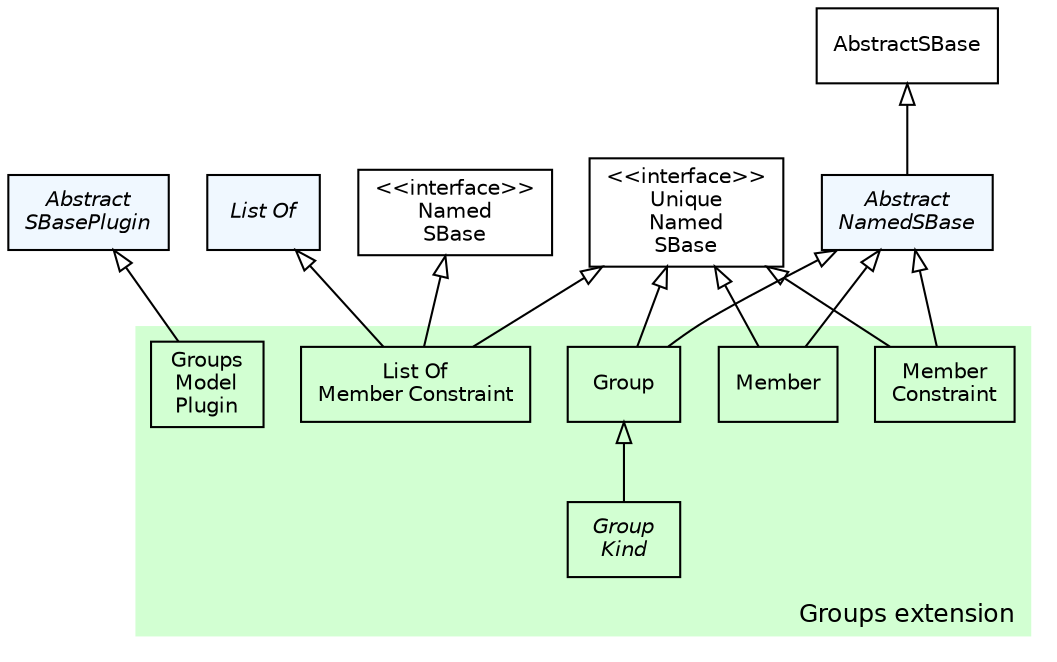 #!/usr/local/bin/dot
#
# dot -Tpdf type_hierarchy.dot -otype_hierarchy.pdf && acroread type_hierarchy.pdf &
# dot -Tpng type_hierarchy.dot -otype_hierarchy.png
#
# $Id$
# $URL$
# $Rev$
/*
 * Overview of the groups extension type hierarchy
 */

strict digraph G{

	 nodesep=0.25;
	 ranksep=0.5;

	 edge [
	   fontname="Helvetica",
	   fontsize=10,
	   labelfontname="Helvetica",
	   labelfontsize=10
	 ];
	 node [
	   fontname="Helvetica",
	   fontsize=10,
	   shape=box
	 ];
	 
	 /*
   * Abstract data types
   */
  AbstractNamedSBase                       [label=<<font face="Helvetica-Oblique">Abstract<br/>NamedSBase</font>>, style="filled", fillcolor="#F0F8FF"];
  AbstractSBasePlugin                      [label=<<font face="Helvetica-Oblique">Abstract<br/>SBasePlugin</font>>, style="filled", fillcolor="#F0F8FF"];
  ListOf			                       [label=<<font face="Helvetica-Oblique">List Of</font>>, style="filled", fillcolor="#F0F8FF"];
  
  UniqueNamedSBase                         [label="<<interface>>\nUnique\nNamed\nSBase"];
  NamedSBase                         	   [label="<<interface>>\nNamed\nSBase"];
  
  /*********************
   * Inheritance graph *
   *********************/
  
  AbstractSBase              -> AbstractNamedSBase         [dir=back,arrowtail=empty];
  
   
  subgraph clusterGroups {
    fontname="Helvetica";
    fontsize=12;
    style="filled";
    fillcolor="#d2ffd2"
    color="#ffffff"
    label="Groups extension";
    labelloc=b;
    labeljust=r;

    // Interfaces

    // Enums
    GroupKind                   [label=<<font face="Helvetica-Oblique">Group<br/>Kind</font>>];
    
    // Objects
    Group                                  [label="Group"];
    GroupsModelPlugin                      [label="Groups\nModel\nPlugin"];
    MemberConstraint                       [label="Member\nConstraint"];
	Member                       		   [label="Member"];
	ListOfMemberConstraint        		   [label="List Of\nMember Constraint"];

	Group -> GroupKind	                   [dir=back,arrowtail=empty];
   }
   
   /*********************
    * Inheritance graph *
    *********************/
   
   AbstractNamedSBase -> Group                  [dir=back,arrowtail=empty];
   AbstractNamedSBase -> MemberConstraint       [dir=back,arrowtail=empty];
   AbstractNamedSBase -> Member                 [dir=back,arrowtail=empty];
   AbstractSBasePlugin -> GroupsModelPlugin     [dir=back,arrowtail=empty];
   UniqueNamedSBase -> Group          	        [dir=back,arrowtail=empty];
   UniqueNamedSBase -> ListOfMemberConstraint   [dir=back,arrowtail=empty];
   NamedSBase -> ListOfMemberConstraint	        [dir=back,arrowtail=empty];
   ListOf -> ListOfMemberConstraint		        [dir=back,arrowtail=empty];
   UniqueNamedSBase -> Member          	        [dir=back,arrowtail=empty];
   UniqueNamedSBase -> MemberConstraint	        [dir=back,arrowtail=empty];

}
